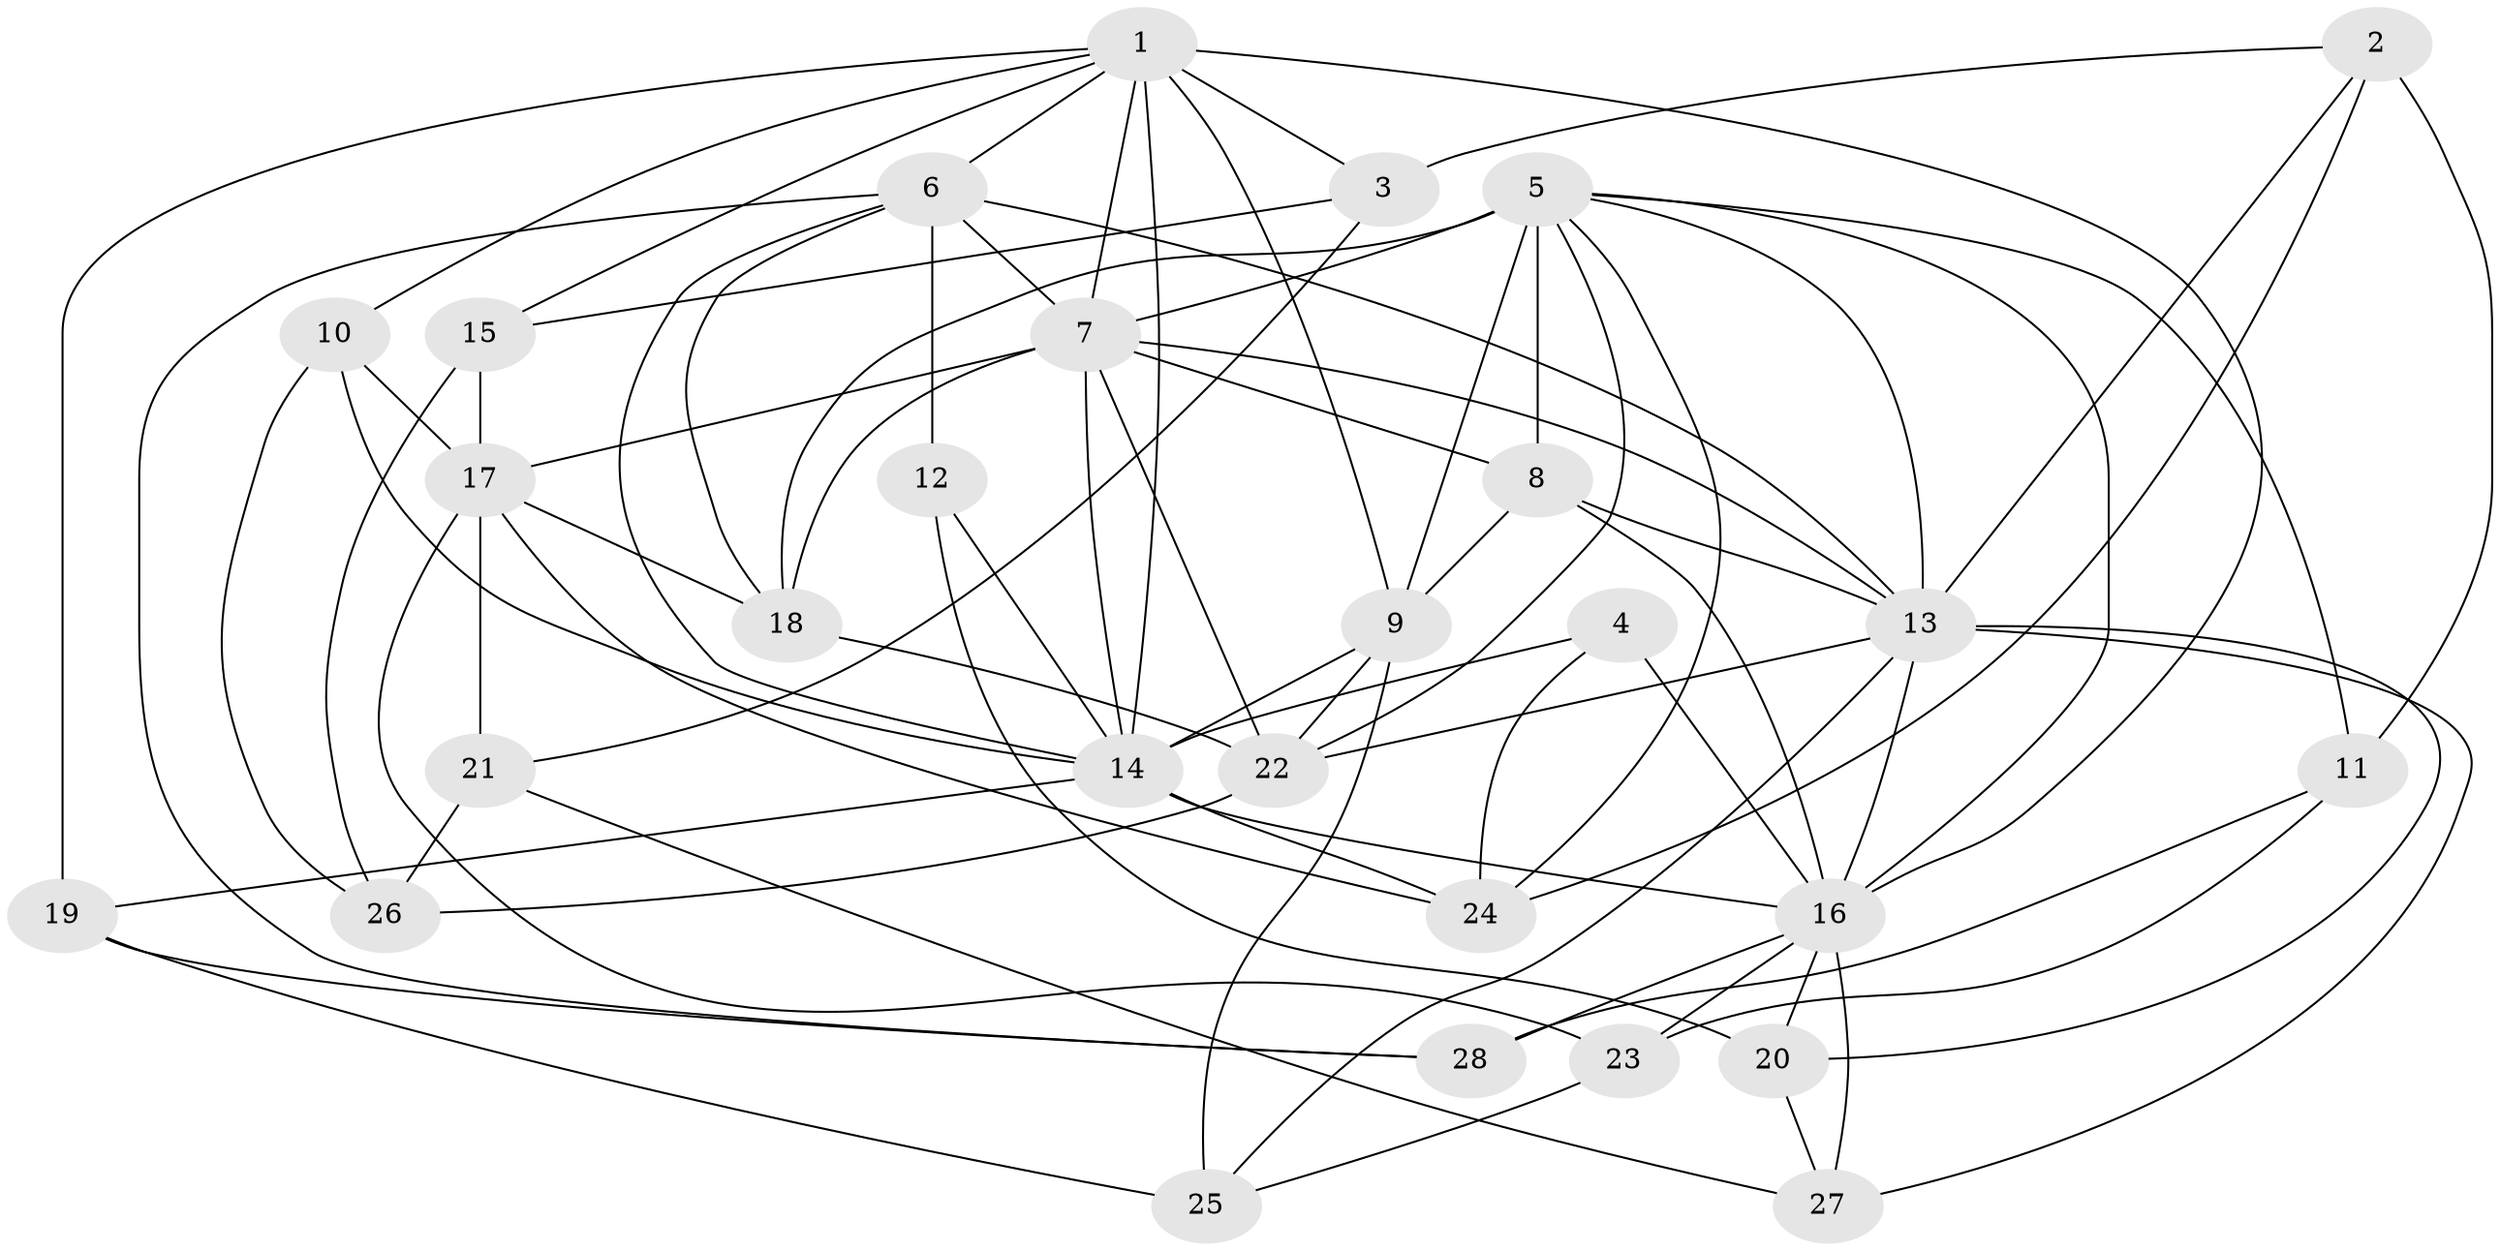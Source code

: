 // original degree distribution, {4: 1.0}
// Generated by graph-tools (version 1.1) at 2025/54/03/04/25 22:54:03]
// undirected, 28 vertices, 78 edges
graph export_dot {
  node [color=gray90,style=filled];
  1;
  2;
  3;
  4;
  5;
  6;
  7;
  8;
  9;
  10;
  11;
  12;
  13;
  14;
  15;
  16;
  17;
  18;
  19;
  20;
  21;
  22;
  23;
  24;
  25;
  26;
  27;
  28;
  1 -- 3 [weight=1.0];
  1 -- 6 [weight=1.0];
  1 -- 7 [weight=1.0];
  1 -- 9 [weight=1.0];
  1 -- 10 [weight=1.0];
  1 -- 14 [weight=1.0];
  1 -- 15 [weight=1.0];
  1 -- 16 [weight=2.0];
  1 -- 19 [weight=1.0];
  2 -- 3 [weight=1.0];
  2 -- 11 [weight=1.0];
  2 -- 13 [weight=1.0];
  2 -- 24 [weight=1.0];
  3 -- 15 [weight=1.0];
  3 -- 21 [weight=1.0];
  4 -- 14 [weight=1.0];
  4 -- 16 [weight=2.0];
  4 -- 24 [weight=1.0];
  5 -- 7 [weight=1.0];
  5 -- 8 [weight=2.0];
  5 -- 9 [weight=3.0];
  5 -- 11 [weight=1.0];
  5 -- 13 [weight=1.0];
  5 -- 16 [weight=1.0];
  5 -- 18 [weight=1.0];
  5 -- 22 [weight=1.0];
  5 -- 24 [weight=1.0];
  6 -- 7 [weight=1.0];
  6 -- 12 [weight=2.0];
  6 -- 13 [weight=1.0];
  6 -- 14 [weight=1.0];
  6 -- 18 [weight=1.0];
  6 -- 28 [weight=1.0];
  7 -- 8 [weight=1.0];
  7 -- 13 [weight=3.0];
  7 -- 14 [weight=1.0];
  7 -- 17 [weight=1.0];
  7 -- 18 [weight=1.0];
  7 -- 22 [weight=2.0];
  8 -- 9 [weight=1.0];
  8 -- 13 [weight=1.0];
  8 -- 16 [weight=1.0];
  9 -- 14 [weight=1.0];
  9 -- 22 [weight=1.0];
  9 -- 25 [weight=1.0];
  10 -- 14 [weight=1.0];
  10 -- 17 [weight=1.0];
  10 -- 26 [weight=1.0];
  11 -- 23 [weight=1.0];
  11 -- 28 [weight=1.0];
  12 -- 14 [weight=1.0];
  12 -- 20 [weight=1.0];
  13 -- 16 [weight=1.0];
  13 -- 20 [weight=1.0];
  13 -- 22 [weight=1.0];
  13 -- 25 [weight=1.0];
  13 -- 27 [weight=1.0];
  14 -- 16 [weight=1.0];
  14 -- 19 [weight=1.0];
  14 -- 24 [weight=1.0];
  15 -- 17 [weight=1.0];
  15 -- 26 [weight=1.0];
  16 -- 20 [weight=1.0];
  16 -- 23 [weight=1.0];
  16 -- 27 [weight=1.0];
  16 -- 28 [weight=1.0];
  17 -- 18 [weight=1.0];
  17 -- 21 [weight=1.0];
  17 -- 23 [weight=1.0];
  17 -- 24 [weight=2.0];
  18 -- 22 [weight=2.0];
  19 -- 25 [weight=1.0];
  19 -- 28 [weight=1.0];
  20 -- 27 [weight=1.0];
  21 -- 26 [weight=1.0];
  21 -- 27 [weight=1.0];
  22 -- 26 [weight=1.0];
  23 -- 25 [weight=1.0];
}

